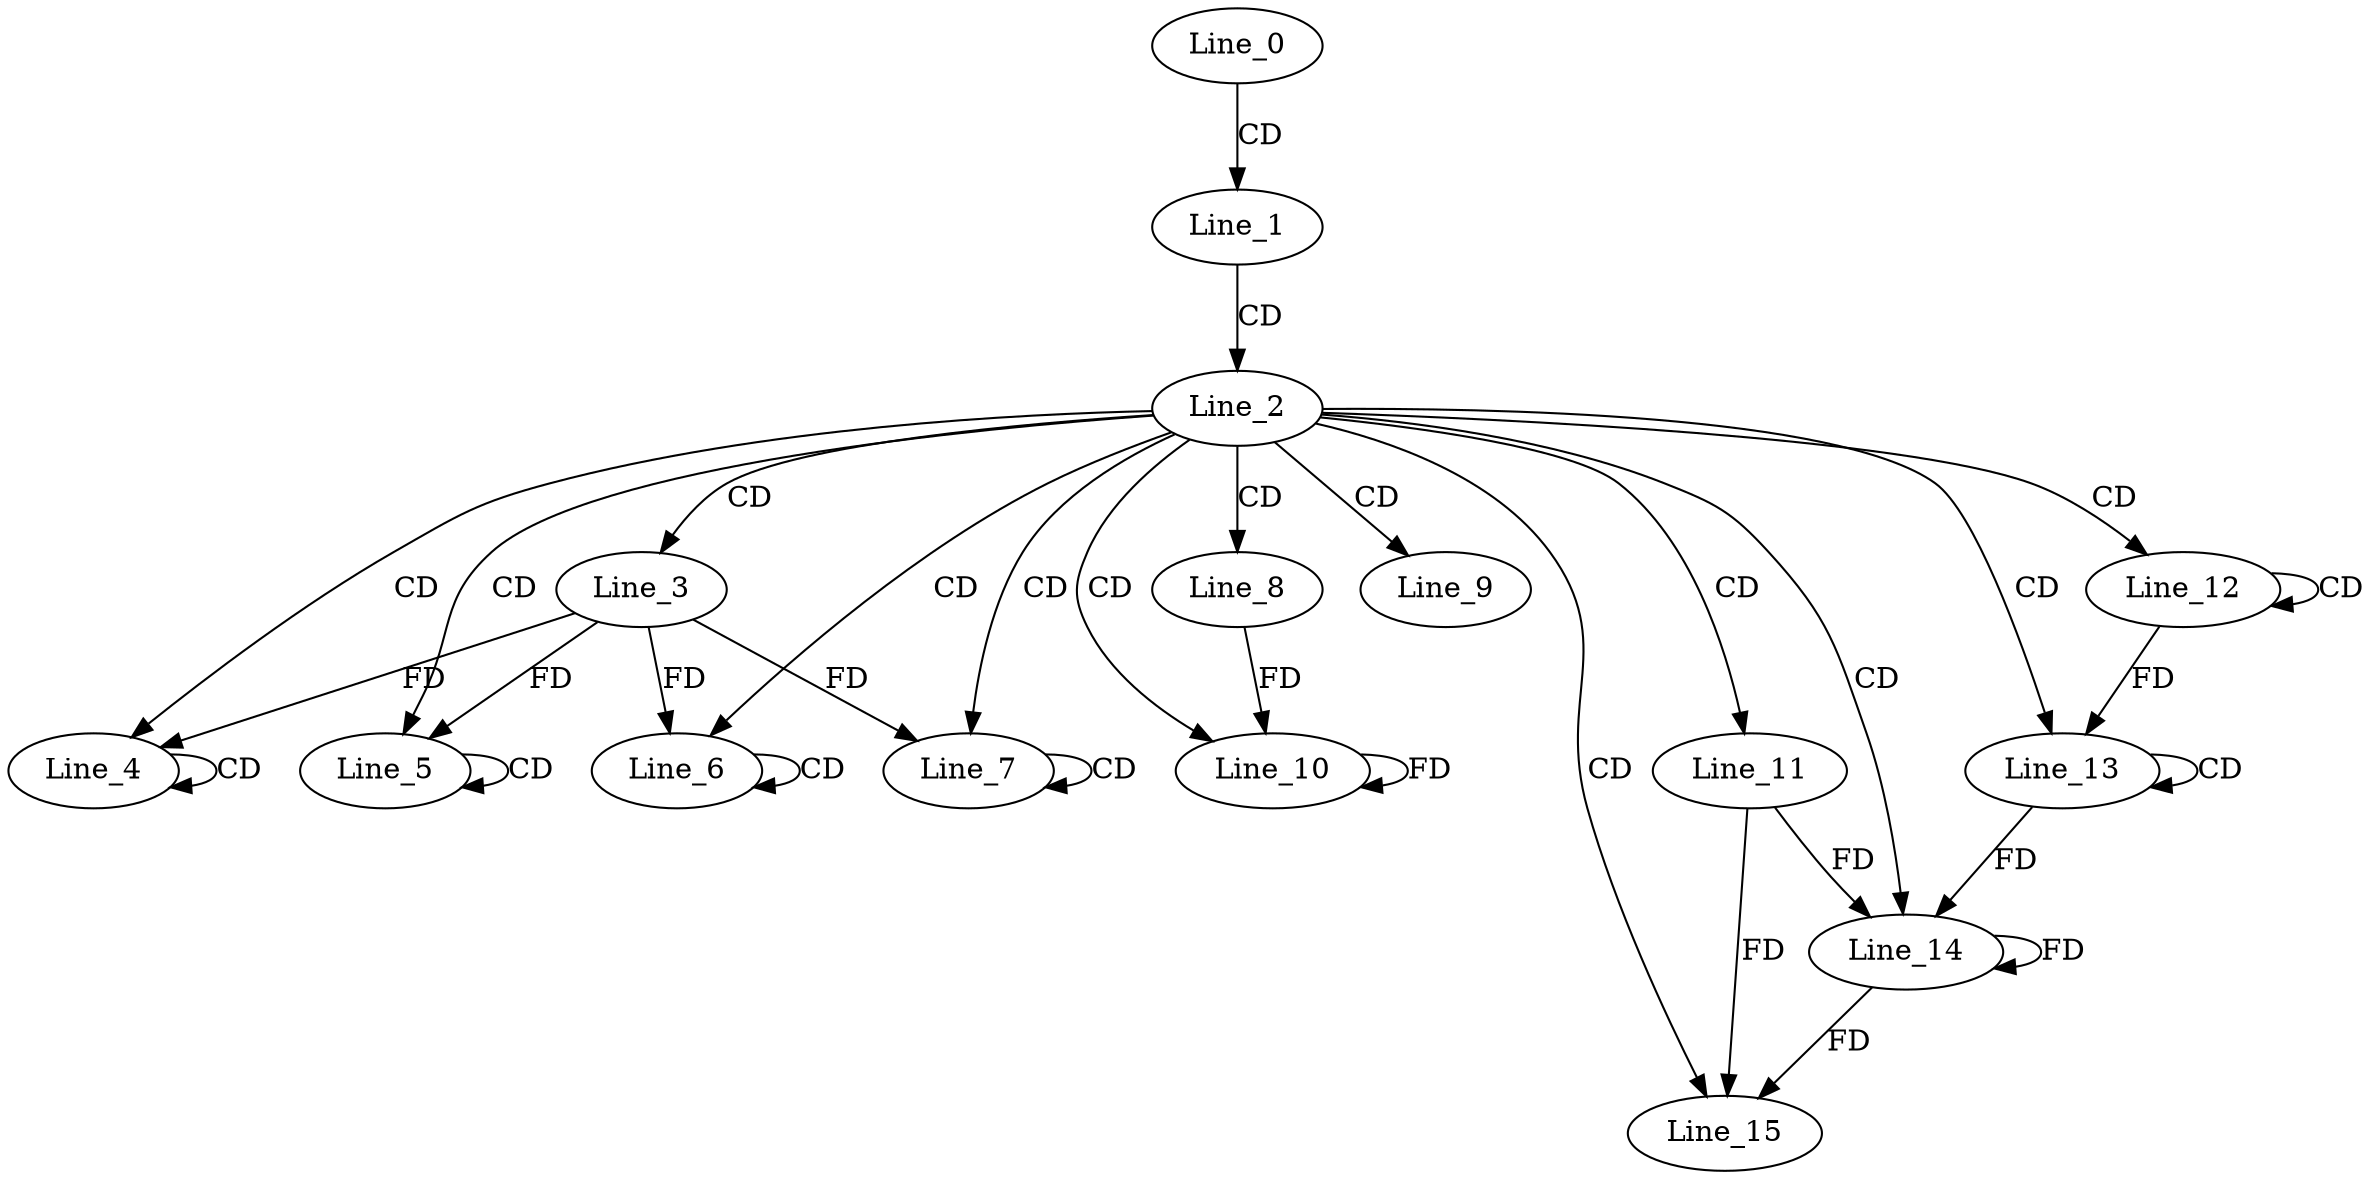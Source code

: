 digraph G {
  Line_0;
  Line_1;
  Line_2;
  Line_3;
  Line_4;
  Line_4;
  Line_5;
  Line_5;
  Line_6;
  Line_6;
  Line_7;
  Line_7;
  Line_8;
  Line_9;
  Line_10;
  Line_11;
  Line_12;
  Line_12;
  Line_13;
  Line_13;
  Line_13;
  Line_14;
  Line_15;
  Line_15;
  Line_0 -> Line_1 [ label="CD" ];
  Line_1 -> Line_2 [ label="CD" ];
  Line_2 -> Line_3 [ label="CD" ];
  Line_2 -> Line_4 [ label="CD" ];
  Line_4 -> Line_4 [ label="CD" ];
  Line_3 -> Line_4 [ label="FD" ];
  Line_2 -> Line_5 [ label="CD" ];
  Line_5 -> Line_5 [ label="CD" ];
  Line_3 -> Line_5 [ label="FD" ];
  Line_2 -> Line_6 [ label="CD" ];
  Line_6 -> Line_6 [ label="CD" ];
  Line_3 -> Line_6 [ label="FD" ];
  Line_2 -> Line_7 [ label="CD" ];
  Line_7 -> Line_7 [ label="CD" ];
  Line_3 -> Line_7 [ label="FD" ];
  Line_2 -> Line_8 [ label="CD" ];
  Line_2 -> Line_9 [ label="CD" ];
  Line_2 -> Line_10 [ label="CD" ];
  Line_8 -> Line_10 [ label="FD" ];
  Line_10 -> Line_10 [ label="FD" ];
  Line_2 -> Line_11 [ label="CD" ];
  Line_2 -> Line_12 [ label="CD" ];
  Line_12 -> Line_12 [ label="CD" ];
  Line_2 -> Line_13 [ label="CD" ];
  Line_13 -> Line_13 [ label="CD" ];
  Line_12 -> Line_13 [ label="FD" ];
  Line_2 -> Line_14 [ label="CD" ];
  Line_11 -> Line_14 [ label="FD" ];
  Line_14 -> Line_14 [ label="FD" ];
  Line_13 -> Line_14 [ label="FD" ];
  Line_2 -> Line_15 [ label="CD" ];
  Line_11 -> Line_15 [ label="FD" ];
  Line_14 -> Line_15 [ label="FD" ];
}
